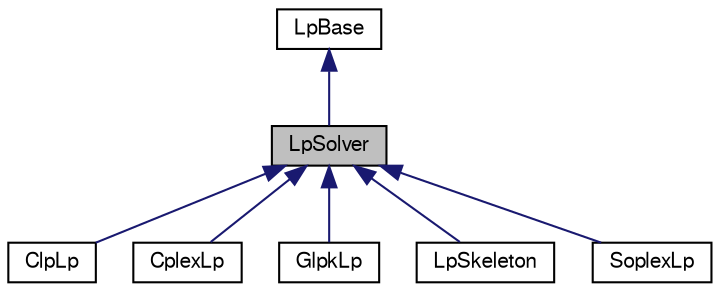 digraph "LpSolver"
{
 // LATEX_PDF_SIZE
  edge [fontname="FreeSans",fontsize="10",labelfontname="FreeSans",labelfontsize="10"];
  node [fontname="FreeSans",fontsize="10",shape=record];
  Node0 [label="LpSolver",height=0.2,width=0.4,color="black", fillcolor="grey75", style="filled", fontcolor="black",tooltip="Common base class for LP solvers."];
  Node1 -> Node0 [dir="back",color="midnightblue",fontsize="10",style="solid",fontname="FreeSans"];
  Node1 [label="LpBase",height=0.2,width=0.4,color="black", fillcolor="white", style="filled",URL="$a03077.html",tooltip="Common base class for LP and MIP solvers."];
  Node0 -> Node2 [dir="back",color="midnightblue",fontsize="10",style="solid",fontname="FreeSans"];
  Node2 [label="ClpLp",height=0.2,width=0.4,color="black", fillcolor="white", style="filled",URL="$a01645.html",tooltip="Interface for the CLP solver."];
  Node0 -> Node3 [dir="back",color="midnightblue",fontsize="10",style="solid",fontname="FreeSans"];
  Node3 [label="CplexLp",height=0.2,width=0.4,color="black", fillcolor="white", style="filled",URL="$a01917.html",tooltip="Interface for the CPLEX LP solver."];
  Node0 -> Node4 [dir="back",color="midnightblue",fontsize="10",style="solid",fontname="FreeSans"];
  Node4 [label="GlpkLp",height=0.2,width=0.4,color="black", fillcolor="white", style="filled",URL="$a02453.html",tooltip="Interface for the GLPK LP solver."];
  Node0 -> Node5 [dir="back",color="midnightblue",fontsize="10",style="solid",fontname="FreeSans"];
  Node5 [label="LpSkeleton",height=0.2,width=0.4,color="black", fillcolor="white", style="filled",URL="$a03153.html",tooltip="Skeleton class for an LP solver interface."];
  Node0 -> Node6 [dir="back",color="midnightblue",fontsize="10",style="solid",fontname="FreeSans"];
  Node6 [label="SoplexLp",height=0.2,width=0.4,color="black", fillcolor="white", style="filled",URL="$a03989.html",tooltip="Interface for the SOPLEX solver."];
}
